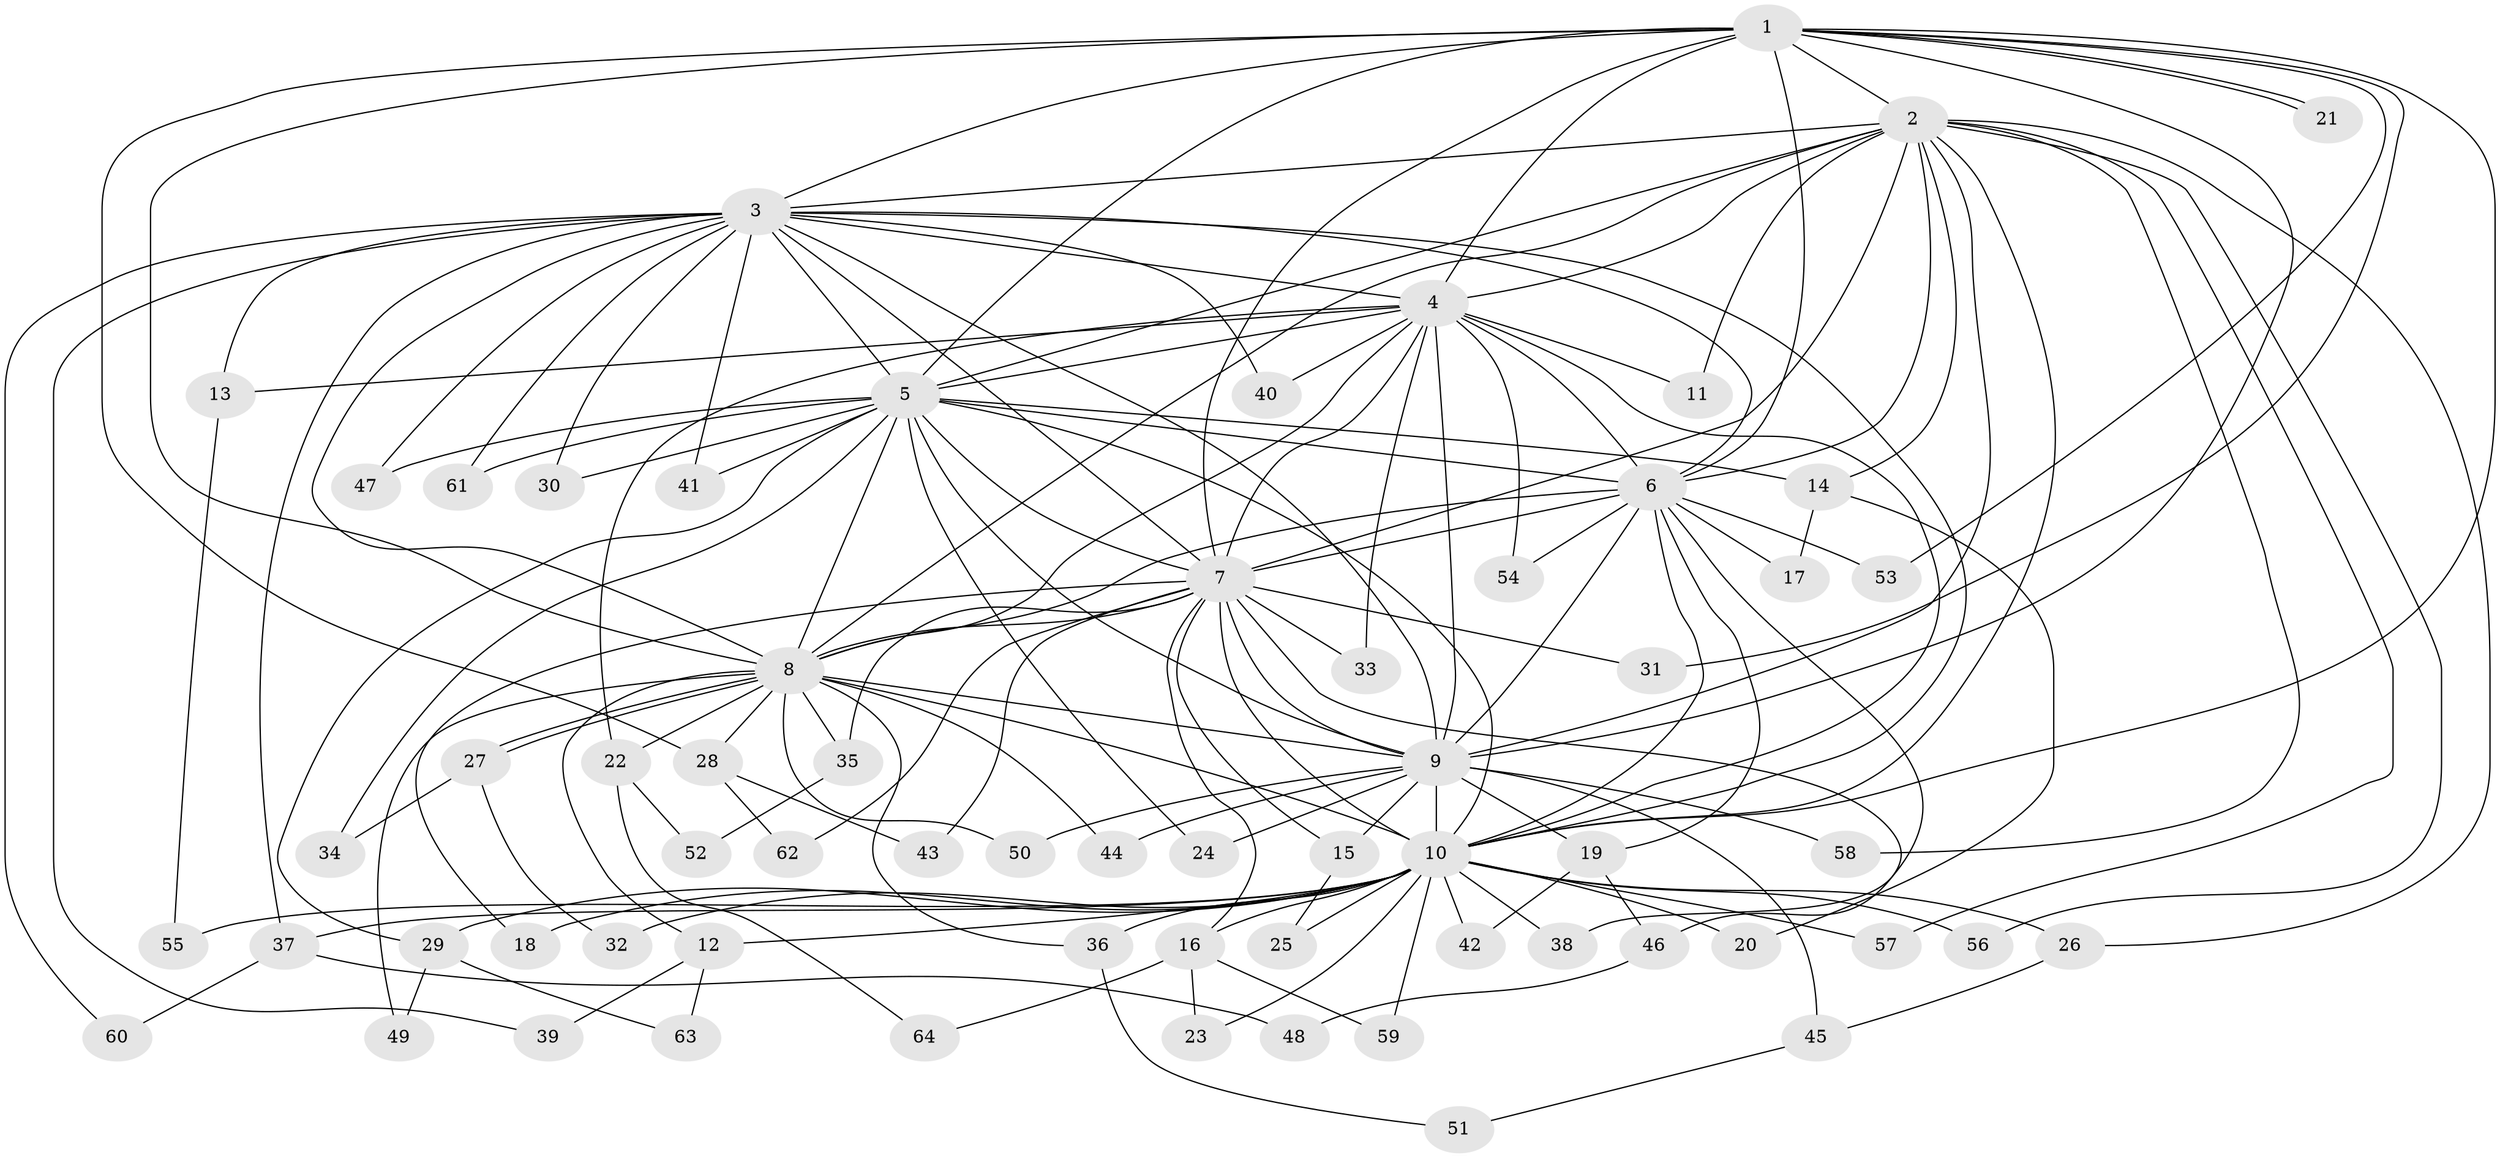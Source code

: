 // Generated by graph-tools (version 1.1) at 2025/25/03/09/25 03:25:36]
// undirected, 64 vertices, 153 edges
graph export_dot {
graph [start="1"]
  node [color=gray90,style=filled];
  1;
  2;
  3;
  4;
  5;
  6;
  7;
  8;
  9;
  10;
  11;
  12;
  13;
  14;
  15;
  16;
  17;
  18;
  19;
  20;
  21;
  22;
  23;
  24;
  25;
  26;
  27;
  28;
  29;
  30;
  31;
  32;
  33;
  34;
  35;
  36;
  37;
  38;
  39;
  40;
  41;
  42;
  43;
  44;
  45;
  46;
  47;
  48;
  49;
  50;
  51;
  52;
  53;
  54;
  55;
  56;
  57;
  58;
  59;
  60;
  61;
  62;
  63;
  64;
  1 -- 2;
  1 -- 3;
  1 -- 4;
  1 -- 5;
  1 -- 6;
  1 -- 7;
  1 -- 8;
  1 -- 9;
  1 -- 10;
  1 -- 21;
  1 -- 21;
  1 -- 28;
  1 -- 31;
  1 -- 53;
  2 -- 3;
  2 -- 4;
  2 -- 5;
  2 -- 6;
  2 -- 7;
  2 -- 8;
  2 -- 9;
  2 -- 10;
  2 -- 11;
  2 -- 14;
  2 -- 26;
  2 -- 56;
  2 -- 57;
  2 -- 58;
  3 -- 4;
  3 -- 5;
  3 -- 6;
  3 -- 7;
  3 -- 8;
  3 -- 9;
  3 -- 10;
  3 -- 13;
  3 -- 30;
  3 -- 37;
  3 -- 39;
  3 -- 40;
  3 -- 41;
  3 -- 47;
  3 -- 60;
  3 -- 61;
  4 -- 5;
  4 -- 6;
  4 -- 7;
  4 -- 8;
  4 -- 9;
  4 -- 10;
  4 -- 11;
  4 -- 13;
  4 -- 22;
  4 -- 33;
  4 -- 40;
  4 -- 54;
  5 -- 6;
  5 -- 7;
  5 -- 8;
  5 -- 9;
  5 -- 10;
  5 -- 14;
  5 -- 24;
  5 -- 29;
  5 -- 30;
  5 -- 34;
  5 -- 41;
  5 -- 47;
  5 -- 61;
  6 -- 7;
  6 -- 8;
  6 -- 9;
  6 -- 10;
  6 -- 17;
  6 -- 19;
  6 -- 38;
  6 -- 53;
  6 -- 54;
  7 -- 8;
  7 -- 9;
  7 -- 10;
  7 -- 15;
  7 -- 16;
  7 -- 18;
  7 -- 31;
  7 -- 33;
  7 -- 35;
  7 -- 43;
  7 -- 46;
  7 -- 62;
  8 -- 9;
  8 -- 10;
  8 -- 12;
  8 -- 22;
  8 -- 27;
  8 -- 27;
  8 -- 28;
  8 -- 35;
  8 -- 36;
  8 -- 44;
  8 -- 49;
  8 -- 50;
  9 -- 10;
  9 -- 15;
  9 -- 19;
  9 -- 24;
  9 -- 44;
  9 -- 45;
  9 -- 50;
  9 -- 58;
  10 -- 12;
  10 -- 16;
  10 -- 18;
  10 -- 20;
  10 -- 23;
  10 -- 25;
  10 -- 26;
  10 -- 29;
  10 -- 32;
  10 -- 36;
  10 -- 37;
  10 -- 38;
  10 -- 42;
  10 -- 55;
  10 -- 56;
  10 -- 57;
  10 -- 59;
  12 -- 39;
  12 -- 63;
  13 -- 55;
  14 -- 17;
  14 -- 20;
  15 -- 25;
  16 -- 23;
  16 -- 59;
  16 -- 64;
  19 -- 42;
  19 -- 46;
  22 -- 52;
  22 -- 64;
  26 -- 45;
  27 -- 32;
  27 -- 34;
  28 -- 43;
  28 -- 62;
  29 -- 49;
  29 -- 63;
  35 -- 52;
  36 -- 51;
  37 -- 48;
  37 -- 60;
  45 -- 51;
  46 -- 48;
}
